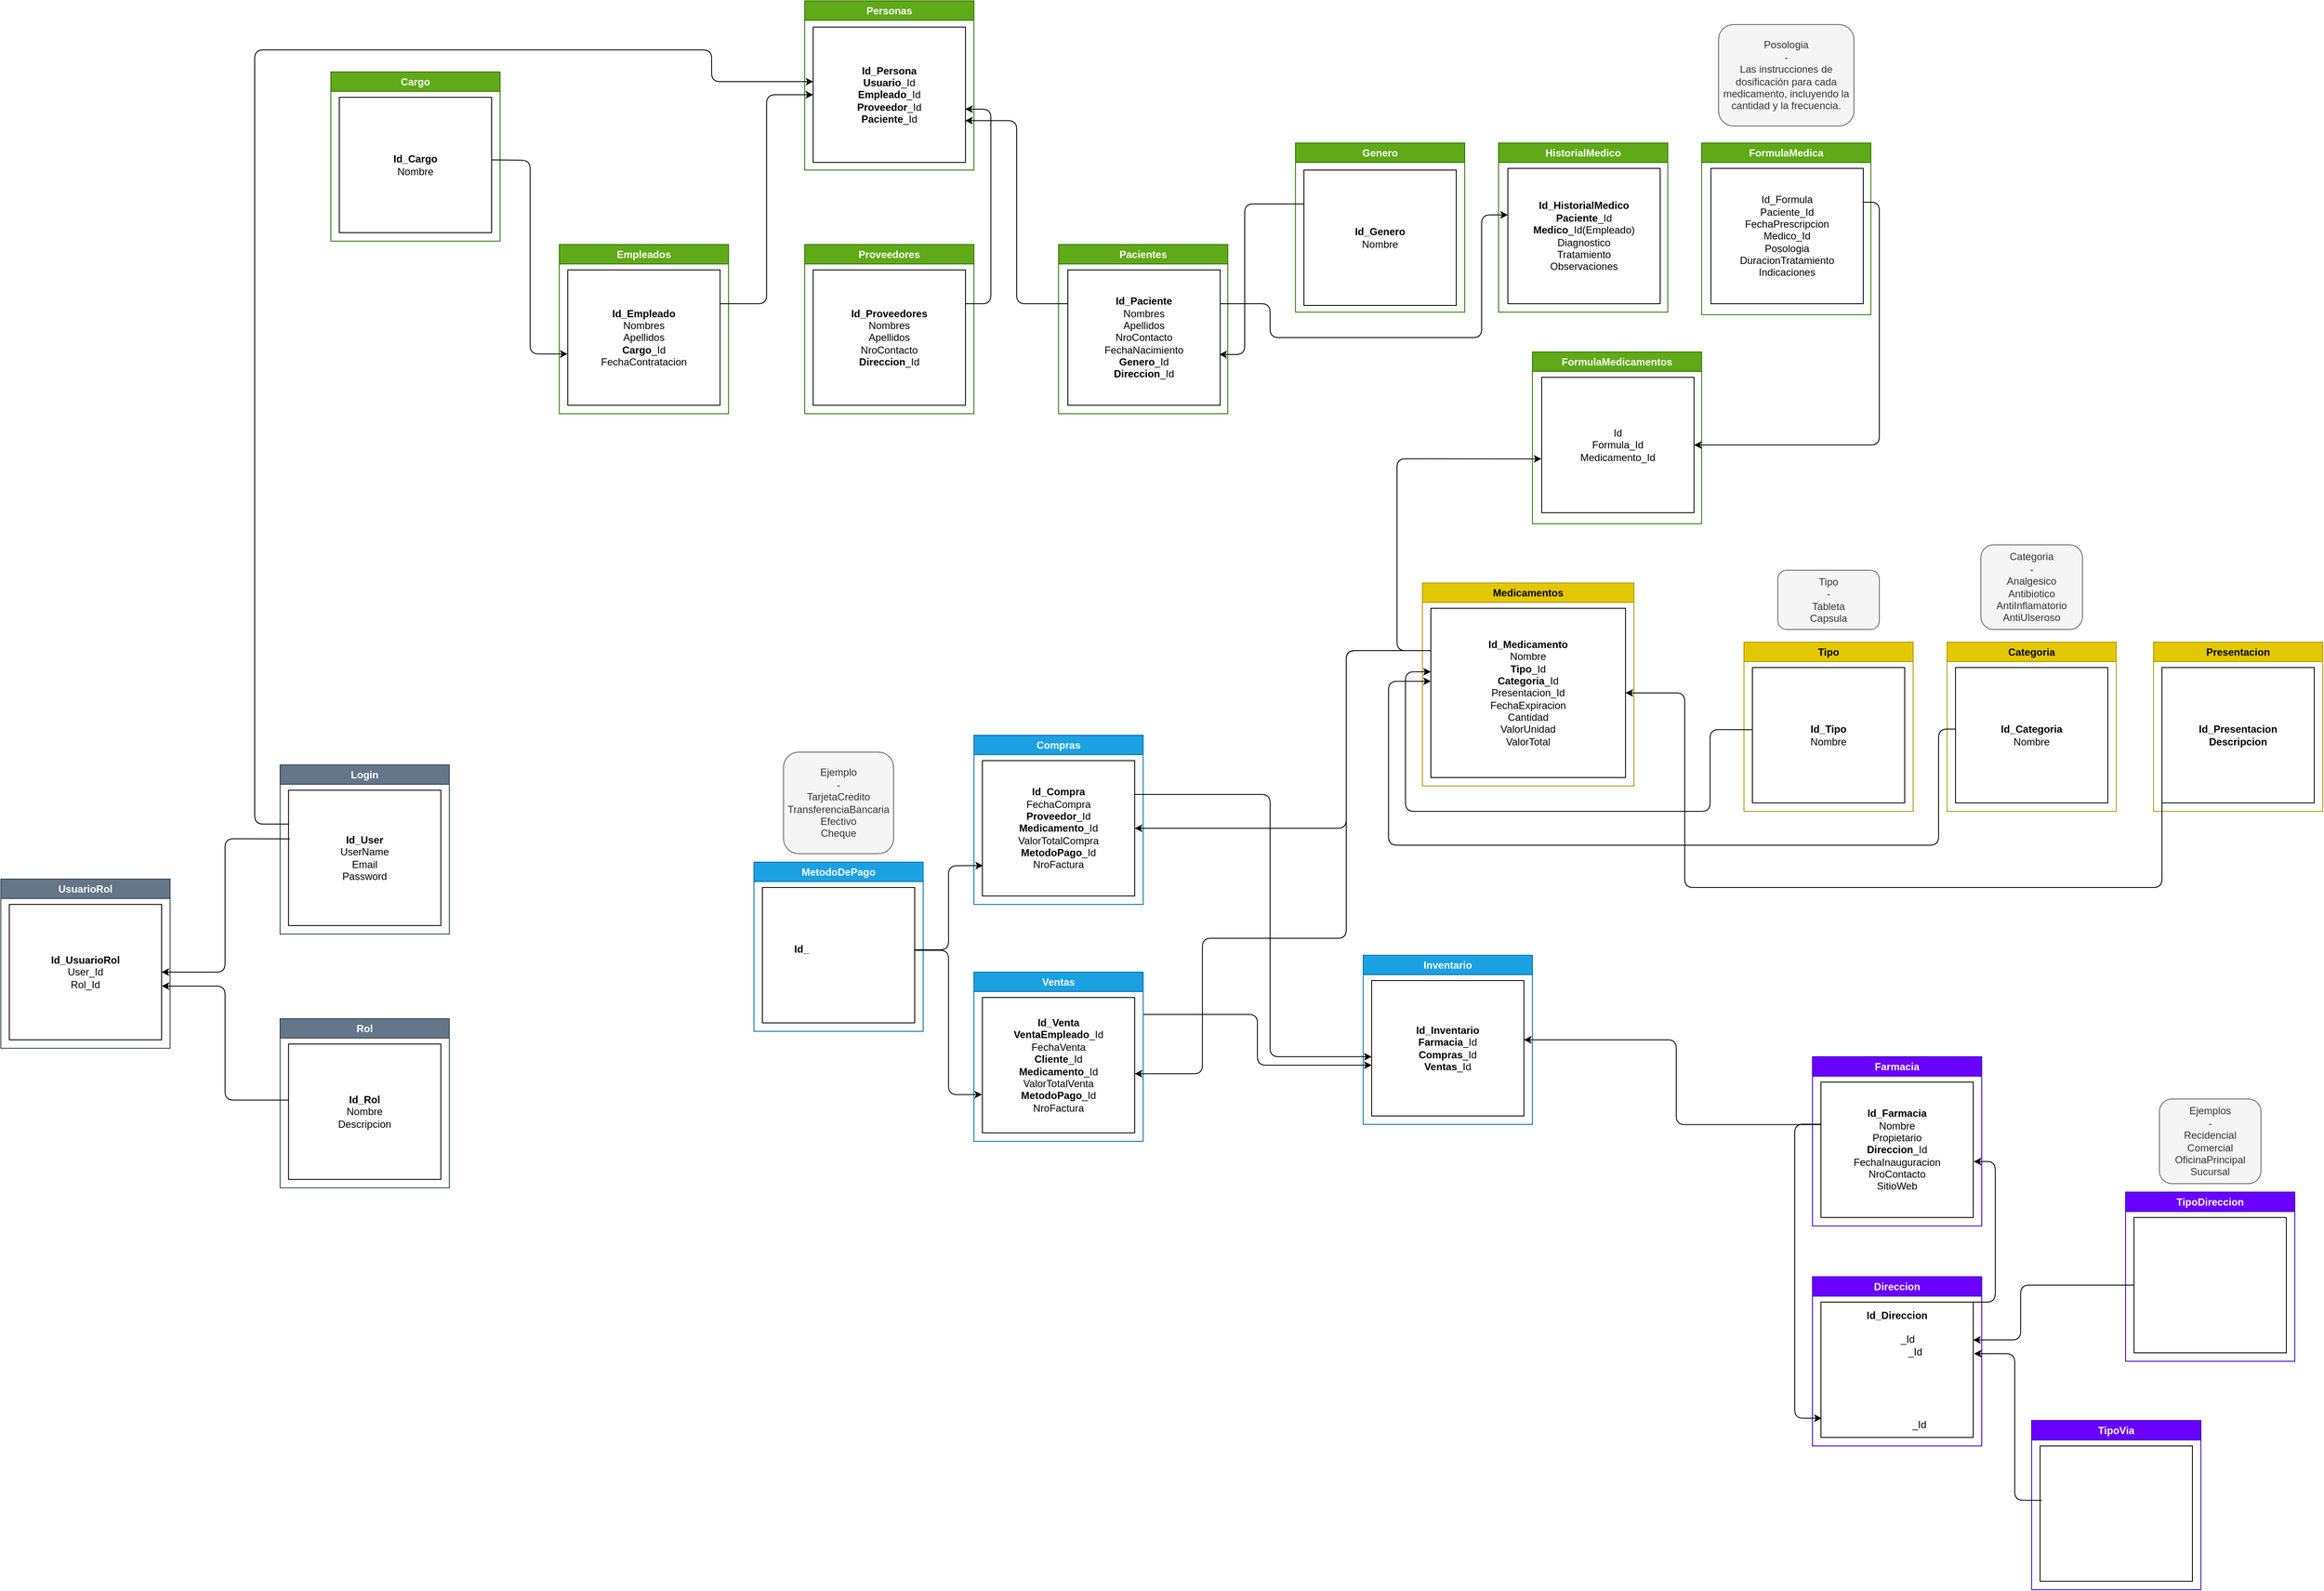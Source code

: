 <mxfile>
    <diagram name="Página-1" id="jpfWLPqKtA525M7urUYz">
        <mxGraphModel dx="3377" dy="2457" grid="1" gridSize="10" guides="1" tooltips="1" connect="1" arrows="1" fold="1" page="1" pageScale="1" pageWidth="827" pageHeight="1169" math="0" shadow="0">
            <root>
                <mxCell id="0"/>
                <mxCell id="1" parent="0"/>
                <mxCell id="NZvGtXNSFo7niaEzpbH--16" value="Compras" style="swimlane;whiteSpace=wrap;html=1;fillColor=#1ba1e2;fontColor=#ffffff;strokeColor=#006EAF;" parent="1" vertex="1">
                    <mxGeometry x="260" y="50" width="200" height="200" as="geometry"/>
                </mxCell>
                <mxCell id="9" value="&lt;b&gt;Id_Compra&lt;br&gt;&lt;/b&gt;FechaCompra&lt;br&gt;&lt;b&gt;Proveedor&lt;/b&gt;_Id&lt;b&gt;&lt;br&gt;Medicamento&lt;/b&gt;_Id&lt;br&gt;ValorTotalCompra&lt;br&gt;&lt;b&gt;MetodoPago&lt;/b&gt;_Id&lt;br&gt;NroFactura" style="whiteSpace=wrap;html=1;" parent="NZvGtXNSFo7niaEzpbH--16" vertex="1">
                    <mxGeometry x="10" y="30" width="180" height="160" as="geometry"/>
                </mxCell>
                <mxCell id="NZvGtXNSFo7niaEzpbH--19" value="Proveedores" style="swimlane;whiteSpace=wrap;html=1;fillColor=#60a917;fontColor=#ffffff;strokeColor=#2D7600;" parent="1" vertex="1">
                    <mxGeometry x="60" y="-530" width="200" height="200" as="geometry"/>
                </mxCell>
                <mxCell id="18" value="&lt;b&gt;Id_Proveedores&lt;/b&gt;&lt;br&gt;Nombres&lt;br&gt;Apellidos&lt;br&gt;NroContacto&lt;br&gt;&lt;b&gt;Direccion&lt;/b&gt;_Id" style="whiteSpace=wrap;html=1;" parent="NZvGtXNSFo7niaEzpbH--19" vertex="1">
                    <mxGeometry x="10" y="30" width="180" height="160" as="geometry"/>
                </mxCell>
                <mxCell id="NZvGtXNSFo7niaEzpbH--20" value="Farmacia" style="swimlane;whiteSpace=wrap;html=1;fillColor=#6a00ff;fontColor=#ffffff;strokeColor=#3700CC;" parent="1" vertex="1">
                    <mxGeometry x="1251" y="430" width="200" height="200" as="geometry"/>
                </mxCell>
                <mxCell id="3" value="&lt;b&gt;Id_Farmacia&lt;/b&gt;&lt;br&gt;Nombre&lt;br&gt;Propietario&lt;br&gt;&lt;b&gt;Direccion&lt;/b&gt;_Id&lt;br&gt;FechaInauguracion&lt;br&gt;NroContacto&lt;br&gt;SitioWeb" style="whiteSpace=wrap;html=1;" parent="NZvGtXNSFo7niaEzpbH--20" vertex="1">
                    <mxGeometry x="10" y="30" width="180" height="160" as="geometry"/>
                </mxCell>
                <mxCell id="NZvGtXNSFo7niaEzpbH--22" value="Personas" style="swimlane;whiteSpace=wrap;html=1;fillColor=#60a917;fontColor=#ffffff;strokeColor=#2D7600;" parent="1" vertex="1">
                    <mxGeometry x="60" y="-818" width="200" height="200" as="geometry"/>
                </mxCell>
                <mxCell id="16" value="&lt;b&gt;Id_Persona&lt;br&gt;&lt;/b&gt;&lt;b&gt;Usuario&lt;/b&gt;_Id&lt;b&gt;&lt;br&gt;Empleado&lt;/b&gt;_Id&lt;br&gt;&lt;b&gt;Proveedor&lt;/b&gt;_Id&lt;br&gt;&lt;b&gt;Paciente&lt;/b&gt;_Id" style="whiteSpace=wrap;html=1;" parent="NZvGtXNSFo7niaEzpbH--22" vertex="1">
                    <mxGeometry x="10" y="31" width="180" height="160" as="geometry"/>
                </mxCell>
                <mxCell id="NZvGtXNSFo7niaEzpbH--23" value="Inventario" style="swimlane;whiteSpace=wrap;html=1;startSize=23;fillColor=#1ba1e2;fontColor=#ffffff;strokeColor=#006EAF;" parent="1" vertex="1">
                    <mxGeometry x="720" y="310" width="200" height="200" as="geometry"/>
                </mxCell>
                <mxCell id="6" value="&lt;b&gt;Id_Inventario&lt;br&gt;Farmacia&lt;/b&gt;_Id&lt;b&gt;&lt;br&gt;Compras&lt;/b&gt;_Id&lt;b&gt;&lt;br&gt;Ventas&lt;/b&gt;_Id" style="whiteSpace=wrap;html=1;" parent="NZvGtXNSFo7niaEzpbH--23" vertex="1">
                    <mxGeometry x="10" y="30" width="180" height="160" as="geometry"/>
                </mxCell>
                <mxCell id="NZvGtXNSFo7niaEzpbH--24" value="Empleados" style="swimlane;whiteSpace=wrap;html=1;fillColor=#60a917;fontColor=#ffffff;strokeColor=#2D7600;" parent="1" vertex="1">
                    <mxGeometry x="-230" y="-530" width="200" height="200" as="geometry"/>
                </mxCell>
                <mxCell id="12" value="&lt;b&gt;Id_Empleado&lt;/b&gt;&lt;br&gt;Nombres&lt;br&gt;Apellidos&lt;br&gt;&lt;b&gt;Cargo&lt;/b&gt;_Id&lt;br&gt;FechaContratacion" style="whiteSpace=wrap;html=1;" parent="NZvGtXNSFo7niaEzpbH--24" vertex="1">
                    <mxGeometry x="10" y="30" width="180" height="160" as="geometry"/>
                </mxCell>
                <mxCell id="NZvGtXNSFo7niaEzpbH--25" value="FormulaMedica" style="swimlane;whiteSpace=wrap;html=1;fillColor=#60a917;fontColor=#ffffff;strokeColor=#2D7600;" parent="1" vertex="1">
                    <mxGeometry x="1120" y="-650" width="200" height="203" as="geometry"/>
                </mxCell>
                <mxCell id="13" value="Id_Formula&lt;br&gt;Paciente_Id&lt;br&gt;FechaPrescripcion&lt;br&gt;Medico_Id&lt;br&gt;Posologia&lt;br&gt;DuracionTratamiento&lt;br&gt;Indicaciones" style="whiteSpace=wrap;html=1;" parent="NZvGtXNSFo7niaEzpbH--25" vertex="1">
                    <mxGeometry x="11" y="30" width="180" height="160" as="geometry"/>
                </mxCell>
                <mxCell id="NZvGtXNSFo7niaEzpbH--26" value="Pacientes" style="swimlane;whiteSpace=wrap;html=1;fillColor=#60a917;fontColor=#ffffff;strokeColor=#2D7600;" parent="1" vertex="1">
                    <mxGeometry x="360" y="-530" width="200" height="200" as="geometry"/>
                </mxCell>
                <mxCell id="17" value="&lt;b&gt;Id_Paciente&lt;/b&gt;&lt;br&gt;Nombres&lt;br&gt;Apellidos&lt;br&gt;NroContacto&lt;br&gt;FechaNacimiento&lt;br&gt;&lt;b&gt;Genero&lt;/b&gt;_Id&lt;br&gt;&lt;b&gt;Direccion&lt;/b&gt;_Id&lt;b&gt;&lt;br&gt;&lt;/b&gt;" style="whiteSpace=wrap;html=1;" parent="NZvGtXNSFo7niaEzpbH--26" vertex="1">
                    <mxGeometry x="11" y="30" width="180" height="160" as="geometry"/>
                </mxCell>
                <mxCell id="61" style="edgeStyle=orthogonalEdgeStyle;html=1;exitX=1;exitY=0.25;exitDx=0;exitDy=0;entryX=0;entryY=0.625;entryDx=0;entryDy=0;entryPerimeter=0;" parent="1" source="NZvGtXNSFo7niaEzpbH--27" target="6" edge="1">
                    <mxGeometry relative="1" as="geometry"/>
                </mxCell>
                <mxCell id="NZvGtXNSFo7niaEzpbH--27" value="Ventas" style="swimlane;whiteSpace=wrap;html=1;fillColor=#1ba1e2;fontColor=#ffffff;strokeColor=#006EAF;" parent="1" vertex="1">
                    <mxGeometry x="260" y="330" width="200" height="200" as="geometry"/>
                </mxCell>
                <mxCell id="8" value="&lt;b&gt;Id_Venta&lt;br&gt;VentaEmpleado&lt;/b&gt;_Id&lt;b&gt;&lt;br&gt;&lt;/b&gt;FechaVenta&lt;br&gt;&lt;b&gt;Cliente&lt;/b&gt;_Id&lt;br&gt;&lt;b&gt;Medicamento&lt;/b&gt;_Id&lt;br&gt;ValorTotalVenta&lt;br&gt;&lt;b&gt;MetodoPago&lt;/b&gt;_Id&lt;br&gt;NroFactura" style="whiteSpace=wrap;html=1;" parent="NZvGtXNSFo7niaEzpbH--27" vertex="1">
                    <mxGeometry x="10" y="30" width="180" height="160" as="geometry"/>
                </mxCell>
                <mxCell id="NZvGtXNSFo7niaEzpbH--28" value="Medicamentos" style="swimlane;whiteSpace=wrap;html=1;fillColor=#e3c800;fontColor=#000000;strokeColor=#B09500;" parent="1" vertex="1">
                    <mxGeometry x="790" y="-130" width="250" height="240" as="geometry"/>
                </mxCell>
                <mxCell id="4" value="&lt;b&gt;Id_Medicamento&lt;/b&gt;&lt;br&gt;Nombre&lt;br&gt;&lt;b&gt;Tipo&lt;/b&gt;_Id&lt;br&gt;&lt;b&gt;Categoria&lt;/b&gt;_Id&lt;br&gt;Presentacion_Id&lt;br&gt;FechaExpiracion&lt;br&gt;Cantidad&lt;br&gt;ValorUnidad&lt;br&gt;ValorTotal" style="whiteSpace=wrap;html=1;" parent="NZvGtXNSFo7niaEzpbH--28" vertex="1">
                    <mxGeometry x="10" y="30" width="230" height="200" as="geometry"/>
                </mxCell>
                <mxCell id="20" value="Rol" style="swimlane;whiteSpace=wrap;html=1;fillColor=#647687;fontColor=#ffffff;strokeColor=#314354;" parent="1" vertex="1">
                    <mxGeometry x="-560" y="385" width="200" height="200" as="geometry"/>
                </mxCell>
                <mxCell id="21" value="&lt;b&gt;Id_Rol&lt;/b&gt;&lt;br&gt;Nombre&lt;br&gt;Descripcion" style="whiteSpace=wrap;html=1;" parent="20" vertex="1">
                    <mxGeometry x="10" y="30" width="180" height="160" as="geometry"/>
                </mxCell>
                <mxCell id="22" value="Login" style="swimlane;whiteSpace=wrap;html=1;fillColor=#647687;fontColor=#ffffff;strokeColor=#314354;" parent="1" vertex="1">
                    <mxGeometry x="-560" y="85" width="200" height="200" as="geometry"/>
                </mxCell>
                <mxCell id="23" value="&lt;b&gt;Id_User&lt;/b&gt;&lt;br&gt;UserName&lt;br&gt;Email&lt;br&gt;Password" style="whiteSpace=wrap;html=1;" parent="22" vertex="1">
                    <mxGeometry x="10" y="30" width="180" height="160" as="geometry"/>
                </mxCell>
                <mxCell id="24" value="UsuarioRol" style="swimlane;whiteSpace=wrap;html=1;fillColor=#647687;fontColor=#ffffff;strokeColor=#314354;" parent="1" vertex="1">
                    <mxGeometry x="-890" y="220" width="200" height="200" as="geometry"/>
                </mxCell>
                <mxCell id="25" value="&lt;b&gt;Id_UsuarioRol&lt;/b&gt;&lt;br&gt;User_Id&lt;br&gt;Rol_Id" style="whiteSpace=wrap;html=1;" parent="24" vertex="1">
                    <mxGeometry x="10" y="30" width="180" height="160" as="geometry"/>
                </mxCell>
                <mxCell id="27" style="edgeStyle=orthogonalEdgeStyle;html=1;exitX=-0.002;exitY=0.414;exitDx=0;exitDy=0;entryX=1.001;entryY=0.603;entryDx=0;entryDy=0;exitPerimeter=0;entryPerimeter=0;" parent="1" source="21" target="25" edge="1">
                    <mxGeometry relative="1" as="geometry"/>
                </mxCell>
                <mxCell id="28" style="edgeStyle=orthogonalEdgeStyle;html=1;exitX=0.008;exitY=0.359;exitDx=0;exitDy=0;entryX=1;entryY=0.5;entryDx=0;entryDy=0;exitPerimeter=0;" parent="1" source="23" target="25" edge="1">
                    <mxGeometry relative="1" as="geometry"/>
                </mxCell>
                <mxCell id="29" value="Direccion" style="swimlane;whiteSpace=wrap;html=1;fillColor=#6a00ff;fontColor=#ffffff;strokeColor=#3700CC;" parent="1" vertex="1">
                    <mxGeometry x="1251" y="690" width="200" height="200" as="geometry"/>
                </mxCell>
                <mxCell id="30" value="&lt;b&gt;Id_Direccion&lt;/b&gt;&lt;br&gt;&lt;span style=&quot;color: rgb(255, 255, 255);&quot;&gt;Direccion&lt;br&gt;&lt;/span&gt;&lt;span style=&quot;color: rgb(255, 255, 255);&quot;&gt;&lt;b&gt;Tipo&lt;/b&gt;&lt;/span&gt;_Id&lt;span style=&quot;color: rgb(255, 255, 255);&quot;&gt;&lt;br&gt;&lt;/span&gt;&lt;b&gt;&lt;span style=&quot;color: rgb(255, 255, 255);&quot;&gt;TipoVia&lt;/span&gt;&lt;/b&gt;_Id&lt;br style=&quot;color: rgb(255, 255, 255);&quot;&gt;&lt;span style=&quot;color: rgb(255, 255, 255);&quot;&gt;NroDireccion&lt;/span&gt;&lt;span style=&quot;color: rgb(255, 255, 255);&quot;&gt;&lt;br&gt;Ciudad&lt;br&gt;Estado&lt;br&gt;CodigoPostal&lt;br&gt;Pais&lt;br&gt;&lt;/span&gt;&lt;span style=&quot;color: rgb(255, 255, 255);&quot;&gt;&lt;b&gt;Farmacia&lt;/b&gt;&lt;/span&gt;_Id&lt;span style=&quot;color: rgb(255, 255, 255);&quot;&gt;&lt;br&gt;&lt;/span&gt;" style="whiteSpace=wrap;html=1;" parent="29" vertex="1">
                    <mxGeometry x="10" y="30" width="180" height="160" as="geometry"/>
                </mxCell>
                <mxCell id="31" value="TipoVia" style="swimlane;whiteSpace=wrap;html=1;fillColor=#6a00ff;fontColor=#ffffff;strokeColor=#3700CC;" parent="1" vertex="1">
                    <mxGeometry x="1510" y="860" width="200" height="200" as="geometry"/>
                </mxCell>
                <mxCell id="32" value="&lt;span style=&quot;color: rgb(255, 255, 255);&quot;&gt;&lt;b&gt;Id_&lt;/b&gt;&lt;/span&gt;&lt;span style=&quot;color: rgb(255, 255, 255); font-weight: 700;&quot;&gt;TipoVia&lt;br&gt;&lt;/span&gt;&lt;span style=&quot;color: rgb(255, 255, 255);&quot;&gt;Nombre&lt;br&gt;Abreviatura&lt;br&gt;&lt;/span&gt;" style="whiteSpace=wrap;html=1;" parent="31" vertex="1">
                    <mxGeometry x="10" y="30" width="180" height="160" as="geometry"/>
                </mxCell>
                <mxCell id="33" style="edgeStyle=orthogonalEdgeStyle;html=1;exitX=0.01;exitY=0.402;exitDx=0;exitDy=0;entryX=1.005;entryY=0.381;entryDx=0;entryDy=0;entryPerimeter=0;exitPerimeter=0;" parent="1" source="32" target="30" edge="1">
                    <mxGeometry relative="1" as="geometry">
                        <Array as="points">
                            <mxPoint x="1490" y="954"/>
                            <mxPoint x="1490" y="781"/>
                        </Array>
                    </mxGeometry>
                </mxCell>
                <mxCell id="34" style="edgeStyle=orthogonalEdgeStyle;html=1;exitX=0.002;exitY=0.311;exitDx=0;exitDy=0;entryX=0.005;entryY=0.858;entryDx=0;entryDy=0;entryPerimeter=0;exitPerimeter=0;" parent="1" source="3" target="30" edge="1">
                    <mxGeometry relative="1" as="geometry">
                        <Array as="points">
                            <mxPoint x="1230" y="510"/>
                            <mxPoint x="1230" y="857"/>
                        </Array>
                    </mxGeometry>
                </mxCell>
                <mxCell id="35" value="Tipo" style="swimlane;whiteSpace=wrap;html=1;fillColor=#e3c800;fontColor=#000000;strokeColor=#B09500;" parent="1" vertex="1">
                    <mxGeometry x="1170" y="-60" width="200" height="200" as="geometry"/>
                </mxCell>
                <mxCell id="36" value="&lt;b&gt;Id_Tipo&lt;/b&gt;&lt;br&gt;Nombre" style="whiteSpace=wrap;html=1;" parent="35" vertex="1">
                    <mxGeometry x="10" y="30" width="180" height="160" as="geometry"/>
                </mxCell>
                <mxCell id="37" value="Categoria" style="swimlane;whiteSpace=wrap;html=1;fillColor=#e3c800;fontColor=#000000;strokeColor=#B09500;" parent="1" vertex="1">
                    <mxGeometry x="1410" y="-60" width="200" height="200" as="geometry"/>
                </mxCell>
                <mxCell id="38" value="&lt;b&gt;Id_Categoria&lt;/b&gt;&lt;br&gt;Nombre" style="whiteSpace=wrap;html=1;" parent="37" vertex="1">
                    <mxGeometry x="10" y="30" width="180" height="160" as="geometry"/>
                </mxCell>
                <mxCell id="40" value="Tipo&lt;br&gt;-&lt;br&gt;Tableta&lt;br&gt;Capsula" style="rounded=1;whiteSpace=wrap;html=1;fillColor=#f5f5f5;fontColor=#333333;strokeColor=#666666;" parent="1" vertex="1">
                    <mxGeometry x="1210" y="-145" width="120" height="70" as="geometry"/>
                </mxCell>
                <mxCell id="41" value="Categoria&lt;br&gt;-&lt;br&gt;Analgesico&lt;br&gt;Antibiotico&lt;br&gt;AntiInflamatorio&lt;br&gt;AntiUlseroso" style="rounded=1;whiteSpace=wrap;html=1;fillColor=#f5f5f5;fontColor=#333333;strokeColor=#666666;" parent="1" vertex="1">
                    <mxGeometry x="1450" y="-175" width="120" height="100" as="geometry"/>
                </mxCell>
                <mxCell id="45" style="edgeStyle=orthogonalEdgeStyle;html=1;entryX=0;entryY=0.375;entryDx=0;entryDy=0;entryPerimeter=0;exitX=-0.003;exitY=0.459;exitDx=0;exitDy=0;exitPerimeter=0;" parent="1" source="36" target="4" edge="1">
                    <mxGeometry relative="1" as="geometry">
                        <mxPoint x="1120" y="50" as="sourcePoint"/>
                        <Array as="points">
                            <mxPoint x="1130" y="43"/>
                            <mxPoint x="1130" y="140"/>
                            <mxPoint x="770" y="140"/>
                            <mxPoint x="770" y="-25"/>
                        </Array>
                    </mxGeometry>
                </mxCell>
                <mxCell id="46" style="edgeStyle=orthogonalEdgeStyle;html=1;exitX=0.001;exitY=0.455;exitDx=0;exitDy=0;entryX=0;entryY=0.431;entryDx=0;entryDy=0;entryPerimeter=0;exitPerimeter=0;" parent="1" source="38" target="4" edge="1">
                    <mxGeometry relative="1" as="geometry">
                        <Array as="points">
                            <mxPoint x="1400" y="43"/>
                            <mxPoint x="1400" y="180"/>
                            <mxPoint x="750" y="180"/>
                            <mxPoint x="750" y="-14"/>
                        </Array>
                    </mxGeometry>
                </mxCell>
                <mxCell id="48" value="TipoDireccion" style="swimlane;whiteSpace=wrap;html=1;fillColor=#6a00ff;fontColor=#ffffff;strokeColor=#3700CC;" parent="1" vertex="1">
                    <mxGeometry x="1621" y="590" width="200" height="200" as="geometry"/>
                </mxCell>
                <mxCell id="49" value="&lt;span style=&quot;color: rgb(255, 255, 255);&quot;&gt;&lt;b&gt;Id_&lt;/b&gt;&lt;/span&gt;&lt;span style=&quot;color: rgb(255, 255, 255); font-weight: 700;&quot;&gt;TipoDireccion&lt;br&gt;&lt;/span&gt;&lt;span style=&quot;color: rgb(255, 255, 255);&quot;&gt;Nombre&lt;br&gt;&lt;/span&gt;" style="whiteSpace=wrap;html=1;" parent="48" vertex="1">
                    <mxGeometry x="10" y="30" width="180" height="160" as="geometry"/>
                </mxCell>
                <mxCell id="50" value="Ejemplos&lt;br&gt;-&lt;br&gt;Recidencial&lt;br&gt;Comercial&lt;br&gt;OficinaPrincipal&lt;br&gt;Sucursal" style="rounded=1;whiteSpace=wrap;html=1;fillColor=#f5f5f5;fontColor=#333333;strokeColor=#666666;" parent="1" vertex="1">
                    <mxGeometry x="1661" y="480" width="120" height="100" as="geometry"/>
                </mxCell>
                <mxCell id="53" style="edgeStyle=orthogonalEdgeStyle;html=1;exitX=0;exitY=0.5;exitDx=0;exitDy=0;entryX=0.999;entryY=0.28;entryDx=0;entryDy=0;entryPerimeter=0;" parent="1" source="49" target="30" edge="1">
                    <mxGeometry relative="1" as="geometry">
                        <Array as="points">
                            <mxPoint x="1497" y="700"/>
                            <mxPoint x="1497" y="765"/>
                        </Array>
                    </mxGeometry>
                </mxCell>
                <mxCell id="54" value="MetodoDePago" style="swimlane;whiteSpace=wrap;html=1;fillColor=#1ba1e2;fontColor=#ffffff;strokeColor=#006EAF;" parent="1" vertex="1">
                    <mxGeometry y="200" width="200" height="200" as="geometry"/>
                </mxCell>
                <mxCell id="55" value="&lt;b&gt;Id_&lt;/b&gt;&lt;span style=&quot;color: rgb(255, 255, 255); font-weight: 700;&quot;&gt;MetodoDePago&lt;br&gt;Nombre&lt;br&gt;&lt;/span&gt;" style="whiteSpace=wrap;html=1;" parent="54" vertex="1">
                    <mxGeometry x="10" y="30" width="180" height="160" as="geometry"/>
                </mxCell>
                <mxCell id="56" value="Ejemplo&lt;br&gt;-&lt;br&gt;TarjetaCredito&lt;br&gt;TransferenciaBancaria&lt;br&gt;Efectivo&lt;br&gt;Cheque" style="rounded=1;whiteSpace=wrap;html=1;fillColor=#f5f5f5;strokeColor=#666666;fontColor=#333333;" parent="1" vertex="1">
                    <mxGeometry x="35" y="70" width="130" height="120" as="geometry"/>
                </mxCell>
                <mxCell id="58" style="edgeStyle=orthogonalEdgeStyle;html=1;exitX=1.001;exitY=0.46;exitDx=0;exitDy=0;entryX=0.004;entryY=0.776;entryDx=0;entryDy=0;exitPerimeter=0;entryPerimeter=0;" parent="1" source="55" target="9" edge="1">
                    <mxGeometry relative="1" as="geometry"/>
                </mxCell>
                <mxCell id="59" style="edgeStyle=orthogonalEdgeStyle;html=1;exitX=0.995;exitY=0.464;exitDx=0;exitDy=0;entryX=-0.002;entryY=0.717;entryDx=0;entryDy=0;entryPerimeter=0;exitPerimeter=0;" parent="1" source="55" target="8" edge="1">
                    <mxGeometry relative="1" as="geometry"/>
                </mxCell>
                <mxCell id="60" style="edgeStyle=orthogonalEdgeStyle;html=1;exitX=1;exitY=0.25;exitDx=0;exitDy=0;" parent="1" source="9" edge="1">
                    <mxGeometry relative="1" as="geometry">
                        <Array as="points">
                            <mxPoint x="610" y="120"/>
                            <mxPoint x="610" y="430"/>
                            <mxPoint x="730" y="430"/>
                        </Array>
                        <mxPoint x="730" y="430" as="targetPoint"/>
                    </mxGeometry>
                </mxCell>
                <mxCell id="62" style="edgeStyle=orthogonalEdgeStyle;html=1;exitX=0;exitY=0.314;exitDx=0;exitDy=0;exitPerimeter=0;" parent="1" source="3" edge="1">
                    <mxGeometry relative="1" as="geometry">
                        <mxPoint x="910" y="410" as="targetPoint"/>
                        <Array as="points">
                            <mxPoint x="1090" y="510"/>
                            <mxPoint x="1090" y="410"/>
                        </Array>
                    </mxGeometry>
                </mxCell>
                <mxCell id="66" value="Genero" style="swimlane;whiteSpace=wrap;html=1;fillColor=#60a917;fontColor=#ffffff;strokeColor=#2D7600;" parent="1" vertex="1">
                    <mxGeometry x="640" y="-650" width="200" height="200" as="geometry"/>
                </mxCell>
                <mxCell id="67" value="&lt;b&gt;Id_Genero&lt;/b&gt;&lt;br&gt;Nombre" style="whiteSpace=wrap;html=1;" parent="66" vertex="1">
                    <mxGeometry x="10" y="32" width="180" height="160" as="geometry"/>
                </mxCell>
                <mxCell id="68" value="HistorialMedico" style="swimlane;whiteSpace=wrap;html=1;fillColor=#60a917;fontColor=#ffffff;strokeColor=#2D7600;" parent="1" vertex="1">
                    <mxGeometry x="880" y="-650" width="200" height="200" as="geometry"/>
                </mxCell>
                <mxCell id="69" value="&lt;b&gt;Id_HistorialMedico&lt;/b&gt;&lt;br&gt;&lt;b&gt;Paciente&lt;/b&gt;_Id&lt;br&gt;&lt;b&gt;Medico&lt;/b&gt;_Id(Empleado)&lt;br&gt;Diagnostico&lt;br&gt;Tratamiento&lt;br&gt;Observaciones" style="whiteSpace=wrap;html=1;" parent="68" vertex="1">
                    <mxGeometry x="11" y="30" width="180" height="160" as="geometry"/>
                </mxCell>
                <mxCell id="71" style="edgeStyle=orthogonalEdgeStyle;html=1;exitX=1;exitY=0;exitDx=0;exitDy=0;entryX=1.003;entryY=0.587;entryDx=0;entryDy=0;entryPerimeter=0;" parent="1" source="30" target="3" edge="1">
                    <mxGeometry relative="1" as="geometry">
                        <Array as="points">
                            <mxPoint x="1467" y="720"/>
                            <mxPoint x="1467" y="554"/>
                        </Array>
                    </mxGeometry>
                </mxCell>
                <mxCell id="72" style="edgeStyle=orthogonalEdgeStyle;html=1;exitX=0;exitY=0.25;exitDx=0;exitDy=0;entryX=1;entryY=0.5;entryDx=0;entryDy=0;" parent="1" source="4" target="9" edge="1">
                    <mxGeometry relative="1" as="geometry">
                        <Array as="points">
                            <mxPoint x="700" y="-50"/>
                            <mxPoint x="700" y="160"/>
                        </Array>
                    </mxGeometry>
                </mxCell>
                <mxCell id="73" style="edgeStyle=orthogonalEdgeStyle;html=1;exitX=0;exitY=0.25;exitDx=0;exitDy=0;entryX=1;entryY=0.563;entryDx=0;entryDy=0;entryPerimeter=0;" parent="1" source="4" target="8" edge="1">
                    <mxGeometry relative="1" as="geometry">
                        <Array as="points">
                            <mxPoint x="700" y="-50"/>
                            <mxPoint x="700" y="290"/>
                            <mxPoint x="530" y="290"/>
                            <mxPoint x="530" y="450"/>
                        </Array>
                    </mxGeometry>
                </mxCell>
                <mxCell id="75" style="edgeStyle=orthogonalEdgeStyle;html=1;exitX=1;exitY=0.25;exitDx=0;exitDy=0;entryX=0;entryY=0.344;entryDx=0;entryDy=0;entryPerimeter=0;" parent="1" source="17" target="69" edge="1">
                    <mxGeometry relative="1" as="geometry">
                        <Array as="points">
                            <mxPoint x="610" y="-460"/>
                            <mxPoint x="610" y="-420"/>
                            <mxPoint x="860" y="-420"/>
                            <mxPoint x="860" y="-565"/>
                        </Array>
                    </mxGeometry>
                </mxCell>
                <mxCell id="76" value="Cargo" style="swimlane;whiteSpace=wrap;html=1;fillColor=#60a917;fontColor=#ffffff;strokeColor=#2D7600;" parent="1" vertex="1">
                    <mxGeometry x="-500" y="-734" width="200" height="200" as="geometry"/>
                </mxCell>
                <mxCell id="77" value="&lt;b&gt;Id_Cargo&lt;/b&gt;&lt;br&gt;Nombre" style="whiteSpace=wrap;html=1;" parent="76" vertex="1">
                    <mxGeometry x="10" y="30" width="180" height="160" as="geometry"/>
                </mxCell>
                <mxCell id="81" style="edgeStyle=orthogonalEdgeStyle;html=1;entryX=-0.001;entryY=0.621;entryDx=0;entryDy=0;entryPerimeter=0;" parent="1" target="12" edge="1">
                    <mxGeometry relative="1" as="geometry">
                        <mxPoint x="-310" y="-630" as="sourcePoint"/>
                    </mxGeometry>
                </mxCell>
                <mxCell id="82" style="edgeStyle=orthogonalEdgeStyle;html=1;exitX=0;exitY=0.25;exitDx=0;exitDy=0;" parent="1" source="67" edge="1">
                    <mxGeometry relative="1" as="geometry">
                        <mxPoint x="550" y="-400" as="targetPoint"/>
                        <Array as="points">
                            <mxPoint x="580" y="-578"/>
                            <mxPoint x="580" y="-400"/>
                        </Array>
                    </mxGeometry>
                </mxCell>
                <mxCell id="84" value="FormulaMedicamentos" style="swimlane;whiteSpace=wrap;html=1;fillColor=#60a917;fontColor=#ffffff;strokeColor=#2D7600;" parent="1" vertex="1">
                    <mxGeometry x="920" y="-403" width="200" height="203" as="geometry"/>
                </mxCell>
                <mxCell id="85" value="Id&lt;br&gt;Formula_Id&lt;br&gt;Medicamento_Id" style="whiteSpace=wrap;html=1;" parent="84" vertex="1">
                    <mxGeometry x="11" y="30" width="180" height="160" as="geometry"/>
                </mxCell>
                <mxCell id="86" style="edgeStyle=orthogonalEdgeStyle;html=1;exitX=1;exitY=0.25;exitDx=0;exitDy=0;entryX=1;entryY=0.5;entryDx=0;entryDy=0;" parent="1" source="13" target="85" edge="1">
                    <mxGeometry relative="1" as="geometry">
                        <Array as="points">
                            <mxPoint x="1330" y="-580"/>
                            <mxPoint x="1330" y="-293"/>
                        </Array>
                    </mxGeometry>
                </mxCell>
                <mxCell id="87" style="edgeStyle=orthogonalEdgeStyle;html=1;exitX=0;exitY=0.25;exitDx=0;exitDy=0;entryX=-0.002;entryY=0.602;entryDx=0;entryDy=0;entryPerimeter=0;" parent="1" source="4" target="85" edge="1">
                    <mxGeometry relative="1" as="geometry">
                        <Array as="points">
                            <mxPoint x="760" y="-50"/>
                            <mxPoint x="760" y="-277"/>
                        </Array>
                    </mxGeometry>
                </mxCell>
                <mxCell id="88" value="Posologia&lt;br&gt;-&lt;br&gt;Las instrucciones de dosificación para cada medicamento, incluyendo la cantidad y la frecuencia." style="rounded=1;whiteSpace=wrap;html=1;fillColor=#f5f5f5;fontColor=#333333;strokeColor=#666666;" parent="1" vertex="1">
                    <mxGeometry x="1140" y="-790" width="160" height="120" as="geometry"/>
                </mxCell>
                <mxCell id="89" style="edgeStyle=orthogonalEdgeStyle;html=1;exitX=0;exitY=0.25;exitDx=0;exitDy=0;entryX=0.998;entryY=0.691;entryDx=0;entryDy=0;entryPerimeter=0;" parent="1" source="17" target="16" edge="1">
                    <mxGeometry relative="1" as="geometry"/>
                </mxCell>
                <mxCell id="90" style="edgeStyle=orthogonalEdgeStyle;html=1;exitX=1;exitY=0.25;exitDx=0;exitDy=0;entryX=0.998;entryY=0.606;entryDx=0;entryDy=0;entryPerimeter=0;" parent="1" source="18" target="16" edge="1">
                    <mxGeometry relative="1" as="geometry">
                        <Array as="points">
                            <mxPoint x="280" y="-460"/>
                            <mxPoint x="280" y="-690"/>
                        </Array>
                    </mxGeometry>
                </mxCell>
                <mxCell id="91" style="edgeStyle=orthogonalEdgeStyle;html=1;exitX=1;exitY=0.25;exitDx=0;exitDy=0;entryX=0;entryY=0.5;entryDx=0;entryDy=0;" parent="1" source="12" target="16" edge="1">
                    <mxGeometry relative="1" as="geometry"/>
                </mxCell>
                <mxCell id="92" style="edgeStyle=orthogonalEdgeStyle;html=1;exitX=0;exitY=0.25;exitDx=0;exitDy=0;entryX=0.001;entryY=0.403;entryDx=0;entryDy=0;entryPerimeter=0;" parent="1" source="23" target="16" edge="1">
                    <mxGeometry relative="1" as="geometry">
                        <Array as="points">
                            <mxPoint x="-590" y="155"/>
                            <mxPoint x="-590" y="-760"/>
                            <mxPoint x="-50" y="-760"/>
                            <mxPoint x="-50" y="-722"/>
                        </Array>
                    </mxGeometry>
                </mxCell>
                <mxCell id="93" value="Presentacion" style="swimlane;whiteSpace=wrap;html=1;fillColor=#e3c800;fontColor=#000000;strokeColor=#B09500;" vertex="1" parent="1">
                    <mxGeometry x="1654" y="-60" width="200" height="200" as="geometry"/>
                </mxCell>
                <mxCell id="94" value="&lt;b&gt;Id_Presentacion&lt;br&gt;Descripcion&lt;br&gt;&lt;/b&gt;" style="whiteSpace=wrap;html=1;" vertex="1" parent="93">
                    <mxGeometry x="10" y="30" width="180" height="160" as="geometry"/>
                </mxCell>
                <mxCell id="96" style="edgeStyle=orthogonalEdgeStyle;html=1;exitX=0;exitY=0.5;exitDx=0;exitDy=0;entryX=1;entryY=0.5;entryDx=0;entryDy=0;" edge="1" parent="1" source="94" target="4">
                    <mxGeometry relative="1" as="geometry">
                        <Array as="points">
                            <mxPoint x="1664" y="230"/>
                            <mxPoint x="1100" y="230"/>
                            <mxPoint x="1100"/>
                        </Array>
                    </mxGeometry>
                </mxCell>
            </root>
        </mxGraphModel>
    </diagram>
</mxfile>